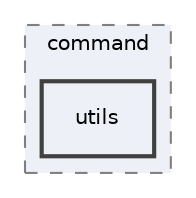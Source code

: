 digraph "utils"
{
 // INTERACTIVE_SVG=YES
 // LATEX_PDF_SIZE
  edge [fontname="Helvetica",fontsize="10",labelfontname="Helvetica",labelfontsize="10"];
  node [fontname="Helvetica",fontsize="10",shape=record];
  compound=true
  subgraph clusterdir_2b1a946209a10c32ed7ce5dec2f54bea {
    graph [ bgcolor="#edf0f7", pencolor="grey50", style="filled,dashed,", label="command", fontname="Helvetica", fontsize="10", URL="dir_2b1a946209a10c32ed7ce5dec2f54bea.html"]
  dir_0e34ead22975e0ff0241104243f4149d [shape=box, label="utils", style="filled,bold,", fillcolor="#edf0f7", color="grey25", URL="dir_0e34ead22975e0ff0241104243f4149d.html"];
  }
}

